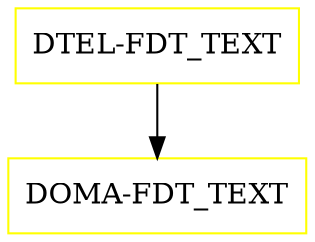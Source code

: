 digraph G {
  "DTEL-FDT_TEXT" [shape=box,color=yellow];
  "DOMA-FDT_TEXT" [shape=box,color=yellow,URL="./DOMA_FDT_TEXT.html"];
  "DTEL-FDT_TEXT" -> "DOMA-FDT_TEXT";
}
